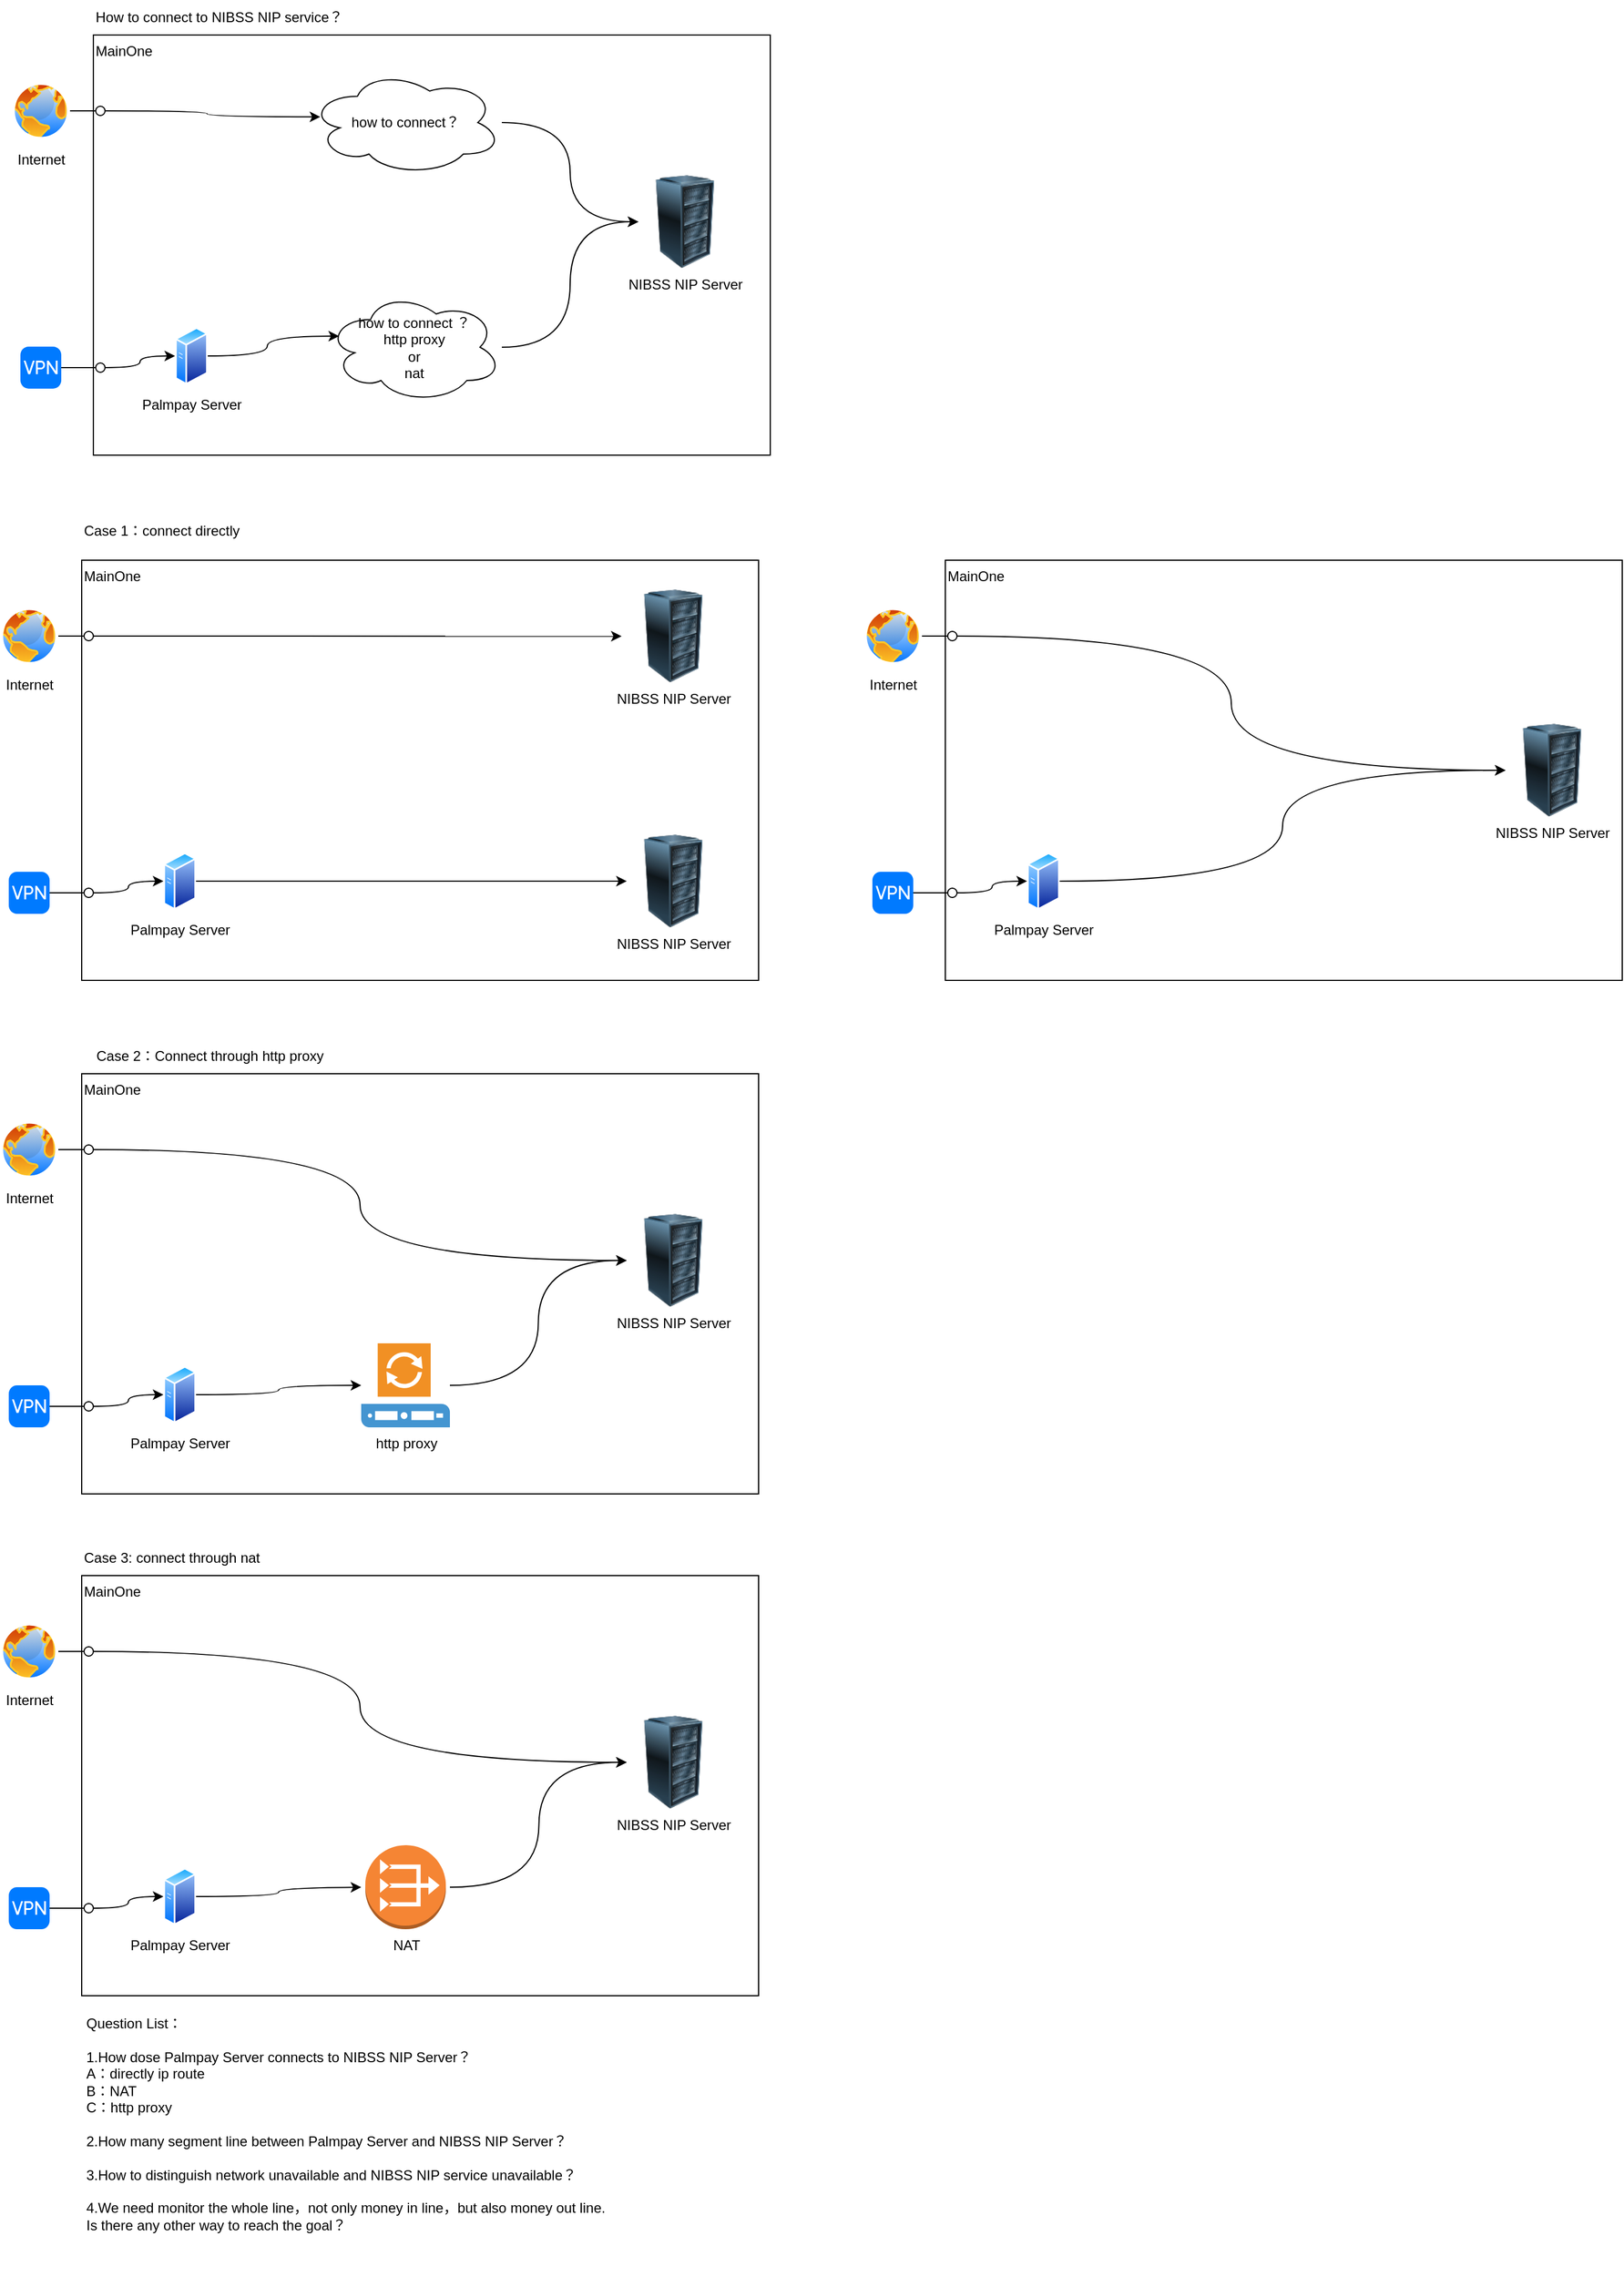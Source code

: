 <mxfile version="21.2.3" type="github">
  <diagram name="第 1 页" id="8qyMGJ87DmlZgQ9qgqyo">
    <mxGraphModel dx="775" dy="430" grid="1" gridSize="10" guides="1" tooltips="1" connect="1" arrows="1" fold="1" page="1" pageScale="1" pageWidth="827" pageHeight="1169" math="0" shadow="0">
      <root>
        <mxCell id="0" />
        <mxCell id="1" parent="0" />
        <mxCell id="6cx3cl8xf1TaEpaAPbhR-8" value="MainOne" style="rounded=0;whiteSpace=wrap;html=1;verticalAlign=top;align=left;" vertex="1" parent="1">
          <mxGeometry x="360" y="370" width="580" height="360" as="geometry" />
        </mxCell>
        <mxCell id="6cx3cl8xf1TaEpaAPbhR-3" value="" style="endArrow=none;html=1;rounded=0;align=center;verticalAlign=top;endFill=0;labelBackgroundColor=none;endSize=2;" edge="1" target="6cx3cl8xf1TaEpaAPbhR-4" parent="1">
          <mxGeometry relative="1" as="geometry">
            <mxPoint x="330" y="434.973" as="sourcePoint" />
          </mxGeometry>
        </mxCell>
        <mxCell id="6cx3cl8xf1TaEpaAPbhR-19" style="edgeStyle=orthogonalEdgeStyle;rounded=0;orthogonalLoop=1;jettySize=auto;html=1;entryX=0.057;entryY=0.446;entryDx=0;entryDy=0;entryPerimeter=0;curved=1;" edge="1" parent="1" source="6cx3cl8xf1TaEpaAPbhR-4" target="6cx3cl8xf1TaEpaAPbhR-18">
          <mxGeometry relative="1" as="geometry" />
        </mxCell>
        <mxCell id="6cx3cl8xf1TaEpaAPbhR-4" value="" style="ellipse;html=1;fontSize=11;align=center;fillColor=none;points=[];aspect=fixed;resizable=0;verticalAlign=bottom;labelPosition=center;verticalLabelPosition=top;flipH=1;" vertex="1" parent="1">
          <mxGeometry x="362" y="431" width="8" height="8" as="geometry" />
        </mxCell>
        <mxCell id="6cx3cl8xf1TaEpaAPbhR-16" style="edgeStyle=orthogonalEdgeStyle;rounded=0;orthogonalLoop=1;jettySize=auto;html=1;entryX=0.07;entryY=0.4;entryDx=0;entryDy=0;entryPerimeter=0;curved=1;" edge="1" parent="1" source="6cx3cl8xf1TaEpaAPbhR-6" target="6cx3cl8xf1TaEpaAPbhR-15">
          <mxGeometry relative="1" as="geometry" />
        </mxCell>
        <mxCell id="6cx3cl8xf1TaEpaAPbhR-6" value="Palmpay Server" style="image;aspect=fixed;perimeter=ellipsePerimeter;html=1;align=center;shadow=0;dashed=0;spacingTop=3;image=img/lib/active_directory/generic_server.svg;" vertex="1" parent="1">
          <mxGeometry x="430" y="620" width="28.0" height="50" as="geometry" />
        </mxCell>
        <mxCell id="6cx3cl8xf1TaEpaAPbhR-7" value="NIBSS NIP Server" style="image;html=1;image=img/lib/clip_art/computers/Server_Rack_128x128.png" vertex="1" parent="1">
          <mxGeometry x="827" y="490" width="80" height="80" as="geometry" />
        </mxCell>
        <mxCell id="6cx3cl8xf1TaEpaAPbhR-11" value="" style="endArrow=none;html=1;rounded=0;align=center;verticalAlign=top;endFill=0;labelBackgroundColor=none;endSize=2;" edge="1" parent="1" target="6cx3cl8xf1TaEpaAPbhR-12">
          <mxGeometry relative="1" as="geometry">
            <mxPoint x="330" y="654.973" as="sourcePoint" />
          </mxGeometry>
        </mxCell>
        <mxCell id="6cx3cl8xf1TaEpaAPbhR-13" style="edgeStyle=orthogonalEdgeStyle;rounded=0;orthogonalLoop=1;jettySize=auto;html=1;entryX=0;entryY=0.5;entryDx=0;entryDy=0;curved=1;" edge="1" parent="1" source="6cx3cl8xf1TaEpaAPbhR-12" target="6cx3cl8xf1TaEpaAPbhR-6">
          <mxGeometry relative="1" as="geometry" />
        </mxCell>
        <mxCell id="6cx3cl8xf1TaEpaAPbhR-12" value="" style="ellipse;html=1;fontSize=11;align=center;fillColor=none;points=[];aspect=fixed;resizable=0;verticalAlign=bottom;labelPosition=center;verticalLabelPosition=top;flipH=1;" vertex="1" parent="1">
          <mxGeometry x="362" y="651" width="8" height="8" as="geometry" />
        </mxCell>
        <mxCell id="6cx3cl8xf1TaEpaAPbhR-17" style="edgeStyle=orthogonalEdgeStyle;rounded=0;orthogonalLoop=1;jettySize=auto;html=1;entryX=0;entryY=0.5;entryDx=0;entryDy=0;curved=1;" edge="1" parent="1" source="6cx3cl8xf1TaEpaAPbhR-15" target="6cx3cl8xf1TaEpaAPbhR-7">
          <mxGeometry relative="1" as="geometry" />
        </mxCell>
        <mxCell id="6cx3cl8xf1TaEpaAPbhR-15" value="how to connect ？&lt;br&gt;http proxy&lt;br&gt;or&lt;br&gt;nat" style="ellipse;shape=cloud;whiteSpace=wrap;html=1;" vertex="1" parent="1">
          <mxGeometry x="560" y="590" width="150" height="95" as="geometry" />
        </mxCell>
        <mxCell id="6cx3cl8xf1TaEpaAPbhR-20" style="edgeStyle=orthogonalEdgeStyle;rounded=0;orthogonalLoop=1;jettySize=auto;html=1;entryX=0;entryY=0.5;entryDx=0;entryDy=0;curved=1;" edge="1" parent="1" source="6cx3cl8xf1TaEpaAPbhR-18" target="6cx3cl8xf1TaEpaAPbhR-7">
          <mxGeometry relative="1" as="geometry" />
        </mxCell>
        <mxCell id="6cx3cl8xf1TaEpaAPbhR-18" value="how to connect？" style="ellipse;shape=cloud;whiteSpace=wrap;html=1;" vertex="1" parent="1">
          <mxGeometry x="545" y="400" width="165" height="90" as="geometry" />
        </mxCell>
        <mxCell id="6cx3cl8xf1TaEpaAPbhR-21" value="Internet" style="image;aspect=fixed;perimeter=ellipsePerimeter;html=1;align=center;shadow=0;dashed=0;spacingTop=3;image=img/lib/active_directory/internet_globe.svg;" vertex="1" parent="1">
          <mxGeometry x="290" y="410" width="50" height="50" as="geometry" />
        </mxCell>
        <mxCell id="6cx3cl8xf1TaEpaAPbhR-22" value="" style="html=1;strokeWidth=1;shadow=0;dashed=0;shape=mxgraph.ios7.misc.vpn;fillColor=#007AFF;strokeColor=none;buttonText=;strokeColor2=#222222;fontColor=#222222;fontSize=8;verticalLabelPosition=bottom;verticalAlign=top;align=center;sketch=0;" vertex="1" parent="1">
          <mxGeometry x="297.5" y="637" width="35" height="36" as="geometry" />
        </mxCell>
        <mxCell id="6cx3cl8xf1TaEpaAPbhR-23" value="MainOne" style="rounded=0;whiteSpace=wrap;html=1;verticalAlign=top;align=left;" vertex="1" parent="1">
          <mxGeometry x="350" y="820" width="580" height="360" as="geometry" />
        </mxCell>
        <mxCell id="6cx3cl8xf1TaEpaAPbhR-24" value="" style="endArrow=none;html=1;rounded=0;align=center;verticalAlign=top;endFill=0;labelBackgroundColor=none;endSize=2;" edge="1" parent="1" target="6cx3cl8xf1TaEpaAPbhR-26">
          <mxGeometry relative="1" as="geometry">
            <mxPoint x="320" y="884.973" as="sourcePoint" />
          </mxGeometry>
        </mxCell>
        <mxCell id="6cx3cl8xf1TaEpaAPbhR-25" style="edgeStyle=orthogonalEdgeStyle;rounded=0;orthogonalLoop=1;jettySize=auto;html=1;entryX=-0.055;entryY=0.502;entryDx=0;entryDy=0;entryPerimeter=0;curved=1;" edge="1" parent="1" source="6cx3cl8xf1TaEpaAPbhR-26" target="6cx3cl8xf1TaEpaAPbhR-39">
          <mxGeometry relative="1" as="geometry">
            <mxPoint x="544.405" y="890.14" as="targetPoint" />
          </mxGeometry>
        </mxCell>
        <mxCell id="6cx3cl8xf1TaEpaAPbhR-26" value="" style="ellipse;html=1;fontSize=11;align=center;fillColor=none;points=[];aspect=fixed;resizable=0;verticalAlign=bottom;labelPosition=center;verticalLabelPosition=top;flipH=1;" vertex="1" parent="1">
          <mxGeometry x="352" y="881" width="8" height="8" as="geometry" />
        </mxCell>
        <mxCell id="6cx3cl8xf1TaEpaAPbhR-27" style="edgeStyle=orthogonalEdgeStyle;rounded=0;orthogonalLoop=1;jettySize=auto;html=1;entryX=0;entryY=0.5;entryDx=0;entryDy=0;curved=1;" edge="1" parent="1" source="6cx3cl8xf1TaEpaAPbhR-28" target="6cx3cl8xf1TaEpaAPbhR-29">
          <mxGeometry relative="1" as="geometry">
            <mxPoint x="560.5" y="1078" as="targetPoint" />
          </mxGeometry>
        </mxCell>
        <mxCell id="6cx3cl8xf1TaEpaAPbhR-28" value="Palmpay Server" style="image;aspect=fixed;perimeter=ellipsePerimeter;html=1;align=center;shadow=0;dashed=0;spacingTop=3;image=img/lib/active_directory/generic_server.svg;" vertex="1" parent="1">
          <mxGeometry x="420" y="1070" width="28.0" height="50" as="geometry" />
        </mxCell>
        <mxCell id="6cx3cl8xf1TaEpaAPbhR-29" value="NIBSS NIP Server" style="image;html=1;image=img/lib/clip_art/computers/Server_Rack_128x128.png" vertex="1" parent="1">
          <mxGeometry x="817" y="1055" width="80" height="80" as="geometry" />
        </mxCell>
        <mxCell id="6cx3cl8xf1TaEpaAPbhR-30" value="" style="endArrow=none;html=1;rounded=0;align=center;verticalAlign=top;endFill=0;labelBackgroundColor=none;endSize=2;" edge="1" parent="1" target="6cx3cl8xf1TaEpaAPbhR-32">
          <mxGeometry relative="1" as="geometry">
            <mxPoint x="320" y="1104.973" as="sourcePoint" />
          </mxGeometry>
        </mxCell>
        <mxCell id="6cx3cl8xf1TaEpaAPbhR-31" style="edgeStyle=orthogonalEdgeStyle;rounded=0;orthogonalLoop=1;jettySize=auto;html=1;entryX=0;entryY=0.5;entryDx=0;entryDy=0;curved=1;" edge="1" parent="1" source="6cx3cl8xf1TaEpaAPbhR-32" target="6cx3cl8xf1TaEpaAPbhR-28">
          <mxGeometry relative="1" as="geometry" />
        </mxCell>
        <mxCell id="6cx3cl8xf1TaEpaAPbhR-32" value="" style="ellipse;html=1;fontSize=11;align=center;fillColor=none;points=[];aspect=fixed;resizable=0;verticalAlign=bottom;labelPosition=center;verticalLabelPosition=top;flipH=1;" vertex="1" parent="1">
          <mxGeometry x="352" y="1101" width="8" height="8" as="geometry" />
        </mxCell>
        <mxCell id="6cx3cl8xf1TaEpaAPbhR-37" value="Internet" style="image;aspect=fixed;perimeter=ellipsePerimeter;html=1;align=center;shadow=0;dashed=0;spacingTop=3;image=img/lib/active_directory/internet_globe.svg;" vertex="1" parent="1">
          <mxGeometry x="280" y="860" width="50" height="50" as="geometry" />
        </mxCell>
        <mxCell id="6cx3cl8xf1TaEpaAPbhR-38" value="" style="html=1;strokeWidth=1;shadow=0;dashed=0;shape=mxgraph.ios7.misc.vpn;fillColor=#007AFF;strokeColor=none;buttonText=;strokeColor2=#222222;fontColor=#222222;fontSize=8;verticalLabelPosition=bottom;verticalAlign=top;align=center;sketch=0;" vertex="1" parent="1">
          <mxGeometry x="287.5" y="1087" width="35" height="36" as="geometry" />
        </mxCell>
        <mxCell id="6cx3cl8xf1TaEpaAPbhR-39" value="NIBSS NIP Server" style="image;html=1;image=img/lib/clip_art/computers/Server_Rack_128x128.png" vertex="1" parent="1">
          <mxGeometry x="817" y="845" width="80" height="80" as="geometry" />
        </mxCell>
        <mxCell id="6cx3cl8xf1TaEpaAPbhR-40" value="Case 1：connect directly" style="text;html=1;strokeColor=none;fillColor=none;align=left;verticalAlign=middle;whiteSpace=wrap;rounded=0;" vertex="1" parent="1">
          <mxGeometry x="350" y="780" width="210" height="30" as="geometry" />
        </mxCell>
        <mxCell id="6cx3cl8xf1TaEpaAPbhR-41" value="MainOne" style="rounded=0;whiteSpace=wrap;html=1;verticalAlign=top;align=left;" vertex="1" parent="1">
          <mxGeometry x="350" y="1260" width="580" height="360" as="geometry" />
        </mxCell>
        <mxCell id="6cx3cl8xf1TaEpaAPbhR-42" value="" style="endArrow=none;html=1;rounded=0;align=center;verticalAlign=top;endFill=0;labelBackgroundColor=none;endSize=2;" edge="1" parent="1" target="6cx3cl8xf1TaEpaAPbhR-44">
          <mxGeometry relative="1" as="geometry">
            <mxPoint x="320" y="1324.973" as="sourcePoint" />
          </mxGeometry>
        </mxCell>
        <mxCell id="6cx3cl8xf1TaEpaAPbhR-43" style="edgeStyle=orthogonalEdgeStyle;rounded=0;orthogonalLoop=1;jettySize=auto;html=1;entryX=0;entryY=0.5;entryDx=0;entryDy=0;curved=1;" edge="1" parent="1" source="6cx3cl8xf1TaEpaAPbhR-44" target="6cx3cl8xf1TaEpaAPbhR-47">
          <mxGeometry relative="1" as="geometry">
            <mxPoint x="544.405" y="1330.14" as="targetPoint" />
          </mxGeometry>
        </mxCell>
        <mxCell id="6cx3cl8xf1TaEpaAPbhR-44" value="" style="ellipse;html=1;fontSize=11;align=center;fillColor=none;points=[];aspect=fixed;resizable=0;verticalAlign=bottom;labelPosition=center;verticalLabelPosition=top;flipH=1;" vertex="1" parent="1">
          <mxGeometry x="352" y="1321" width="8" height="8" as="geometry" />
        </mxCell>
        <mxCell id="6cx3cl8xf1TaEpaAPbhR-45" style="edgeStyle=orthogonalEdgeStyle;rounded=0;orthogonalLoop=1;jettySize=auto;html=1;curved=1;" edge="1" parent="1" source="6cx3cl8xf1TaEpaAPbhR-46" target="6cx3cl8xf1TaEpaAPbhR-57">
          <mxGeometry relative="1" as="geometry">
            <mxPoint x="560.5" y="1518" as="targetPoint" />
          </mxGeometry>
        </mxCell>
        <mxCell id="6cx3cl8xf1TaEpaAPbhR-46" value="Palmpay Server" style="image;aspect=fixed;perimeter=ellipsePerimeter;html=1;align=center;shadow=0;dashed=0;spacingTop=3;image=img/lib/active_directory/generic_server.svg;" vertex="1" parent="1">
          <mxGeometry x="420" y="1510" width="28.0" height="50" as="geometry" />
        </mxCell>
        <mxCell id="6cx3cl8xf1TaEpaAPbhR-47" value="NIBSS NIP Server" style="image;html=1;image=img/lib/clip_art/computers/Server_Rack_128x128.png" vertex="1" parent="1">
          <mxGeometry x="817" y="1380" width="80" height="80" as="geometry" />
        </mxCell>
        <mxCell id="6cx3cl8xf1TaEpaAPbhR-48" value="" style="endArrow=none;html=1;rounded=0;align=center;verticalAlign=top;endFill=0;labelBackgroundColor=none;endSize=2;" edge="1" parent="1" target="6cx3cl8xf1TaEpaAPbhR-50">
          <mxGeometry relative="1" as="geometry">
            <mxPoint x="320" y="1544.973" as="sourcePoint" />
          </mxGeometry>
        </mxCell>
        <mxCell id="6cx3cl8xf1TaEpaAPbhR-49" style="edgeStyle=orthogonalEdgeStyle;rounded=0;orthogonalLoop=1;jettySize=auto;html=1;entryX=0;entryY=0.5;entryDx=0;entryDy=0;curved=1;" edge="1" parent="1" source="6cx3cl8xf1TaEpaAPbhR-50" target="6cx3cl8xf1TaEpaAPbhR-46">
          <mxGeometry relative="1" as="geometry" />
        </mxCell>
        <mxCell id="6cx3cl8xf1TaEpaAPbhR-50" value="" style="ellipse;html=1;fontSize=11;align=center;fillColor=none;points=[];aspect=fixed;resizable=0;verticalAlign=bottom;labelPosition=center;verticalLabelPosition=top;flipH=1;" vertex="1" parent="1">
          <mxGeometry x="352" y="1541" width="8" height="8" as="geometry" />
        </mxCell>
        <mxCell id="6cx3cl8xf1TaEpaAPbhR-51" style="edgeStyle=orthogonalEdgeStyle;rounded=0;orthogonalLoop=1;jettySize=auto;html=1;entryX=0;entryY=0.5;entryDx=0;entryDy=0;curved=1;" edge="1" parent="1" source="6cx3cl8xf1TaEpaAPbhR-57" target="6cx3cl8xf1TaEpaAPbhR-47">
          <mxGeometry relative="1" as="geometry">
            <mxPoint x="700.0" y="1527.514" as="sourcePoint" />
          </mxGeometry>
        </mxCell>
        <mxCell id="6cx3cl8xf1TaEpaAPbhR-55" value="Internet" style="image;aspect=fixed;perimeter=ellipsePerimeter;html=1;align=center;shadow=0;dashed=0;spacingTop=3;image=img/lib/active_directory/internet_globe.svg;" vertex="1" parent="1">
          <mxGeometry x="280" y="1300" width="50" height="50" as="geometry" />
        </mxCell>
        <mxCell id="6cx3cl8xf1TaEpaAPbhR-56" value="" style="html=1;strokeWidth=1;shadow=0;dashed=0;shape=mxgraph.ios7.misc.vpn;fillColor=#007AFF;strokeColor=none;buttonText=;strokeColor2=#222222;fontColor=#222222;fontSize=8;verticalLabelPosition=bottom;verticalAlign=top;align=center;sketch=0;" vertex="1" parent="1">
          <mxGeometry x="287.5" y="1527" width="35" height="36" as="geometry" />
        </mxCell>
        <mxCell id="6cx3cl8xf1TaEpaAPbhR-57" value="http proxy" style="shadow=0;dashed=0;html=1;strokeColor=none;fillColor=#4495D1;labelPosition=center;verticalLabelPosition=bottom;verticalAlign=top;align=center;outlineConnect=0;shape=mxgraph.veeam.proxy_server;" vertex="1" parent="1">
          <mxGeometry x="589.5" y="1491" width="76" height="72" as="geometry" />
        </mxCell>
        <mxCell id="6cx3cl8xf1TaEpaAPbhR-58" value="Case 2：Connect through http proxy" style="text;html=1;strokeColor=none;fillColor=none;align=center;verticalAlign=middle;whiteSpace=wrap;rounded=0;" vertex="1" parent="1">
          <mxGeometry x="350" y="1230" width="220" height="30" as="geometry" />
        </mxCell>
        <mxCell id="6cx3cl8xf1TaEpaAPbhR-59" value="MainOne" style="rounded=0;whiteSpace=wrap;html=1;verticalAlign=top;align=left;" vertex="1" parent="1">
          <mxGeometry x="350" y="1690" width="580" height="360" as="geometry" />
        </mxCell>
        <mxCell id="6cx3cl8xf1TaEpaAPbhR-60" value="" style="endArrow=none;html=1;rounded=0;align=center;verticalAlign=top;endFill=0;labelBackgroundColor=none;endSize=2;" edge="1" parent="1" target="6cx3cl8xf1TaEpaAPbhR-62">
          <mxGeometry relative="1" as="geometry">
            <mxPoint x="320" y="1754.973" as="sourcePoint" />
          </mxGeometry>
        </mxCell>
        <mxCell id="6cx3cl8xf1TaEpaAPbhR-61" style="edgeStyle=orthogonalEdgeStyle;rounded=0;orthogonalLoop=1;jettySize=auto;html=1;entryX=0;entryY=0.5;entryDx=0;entryDy=0;curved=1;" edge="1" parent="1" source="6cx3cl8xf1TaEpaAPbhR-62" target="6cx3cl8xf1TaEpaAPbhR-65">
          <mxGeometry relative="1" as="geometry">
            <mxPoint x="544.405" y="1760.14" as="targetPoint" />
          </mxGeometry>
        </mxCell>
        <mxCell id="6cx3cl8xf1TaEpaAPbhR-62" value="" style="ellipse;html=1;fontSize=11;align=center;fillColor=none;points=[];aspect=fixed;resizable=0;verticalAlign=bottom;labelPosition=center;verticalLabelPosition=top;flipH=1;" vertex="1" parent="1">
          <mxGeometry x="352" y="1751" width="8" height="8" as="geometry" />
        </mxCell>
        <mxCell id="6cx3cl8xf1TaEpaAPbhR-63" style="edgeStyle=orthogonalEdgeStyle;rounded=0;orthogonalLoop=1;jettySize=auto;html=1;curved=1;" edge="1" parent="1" source="6cx3cl8xf1TaEpaAPbhR-64">
          <mxGeometry relative="1" as="geometry">
            <mxPoint x="589.5" y="1957.027" as="targetPoint" />
          </mxGeometry>
        </mxCell>
        <mxCell id="6cx3cl8xf1TaEpaAPbhR-64" value="Palmpay Server" style="image;aspect=fixed;perimeter=ellipsePerimeter;html=1;align=center;shadow=0;dashed=0;spacingTop=3;image=img/lib/active_directory/generic_server.svg;" vertex="1" parent="1">
          <mxGeometry x="420" y="1940" width="28.0" height="50" as="geometry" />
        </mxCell>
        <mxCell id="6cx3cl8xf1TaEpaAPbhR-65" value="NIBSS NIP Server" style="image;html=1;image=img/lib/clip_art/computers/Server_Rack_128x128.png" vertex="1" parent="1">
          <mxGeometry x="817" y="1810" width="80" height="80" as="geometry" />
        </mxCell>
        <mxCell id="6cx3cl8xf1TaEpaAPbhR-66" value="" style="endArrow=none;html=1;rounded=0;align=center;verticalAlign=top;endFill=0;labelBackgroundColor=none;endSize=2;" edge="1" parent="1" target="6cx3cl8xf1TaEpaAPbhR-68">
          <mxGeometry relative="1" as="geometry">
            <mxPoint x="320" y="1974.973" as="sourcePoint" />
          </mxGeometry>
        </mxCell>
        <mxCell id="6cx3cl8xf1TaEpaAPbhR-67" style="edgeStyle=orthogonalEdgeStyle;rounded=0;orthogonalLoop=1;jettySize=auto;html=1;entryX=0;entryY=0.5;entryDx=0;entryDy=0;curved=1;" edge="1" parent="1" source="6cx3cl8xf1TaEpaAPbhR-68" target="6cx3cl8xf1TaEpaAPbhR-64">
          <mxGeometry relative="1" as="geometry" />
        </mxCell>
        <mxCell id="6cx3cl8xf1TaEpaAPbhR-68" value="" style="ellipse;html=1;fontSize=11;align=center;fillColor=none;points=[];aspect=fixed;resizable=0;verticalAlign=bottom;labelPosition=center;verticalLabelPosition=top;flipH=1;" vertex="1" parent="1">
          <mxGeometry x="352" y="1971" width="8" height="8" as="geometry" />
        </mxCell>
        <mxCell id="6cx3cl8xf1TaEpaAPbhR-69" style="edgeStyle=orthogonalEdgeStyle;rounded=0;orthogonalLoop=1;jettySize=auto;html=1;entryX=0;entryY=0.5;entryDx=0;entryDy=0;curved=1;" edge="1" parent="1" target="6cx3cl8xf1TaEpaAPbhR-65">
          <mxGeometry relative="1" as="geometry">
            <mxPoint x="665.5" y="1957.027" as="sourcePoint" />
          </mxGeometry>
        </mxCell>
        <mxCell id="6cx3cl8xf1TaEpaAPbhR-70" value="Internet" style="image;aspect=fixed;perimeter=ellipsePerimeter;html=1;align=center;shadow=0;dashed=0;spacingTop=3;image=img/lib/active_directory/internet_globe.svg;" vertex="1" parent="1">
          <mxGeometry x="280" y="1730" width="50" height="50" as="geometry" />
        </mxCell>
        <mxCell id="6cx3cl8xf1TaEpaAPbhR-71" value="" style="html=1;strokeWidth=1;shadow=0;dashed=0;shape=mxgraph.ios7.misc.vpn;fillColor=#007AFF;strokeColor=none;buttonText=;strokeColor2=#222222;fontColor=#222222;fontSize=8;verticalLabelPosition=bottom;verticalAlign=top;align=center;sketch=0;" vertex="1" parent="1">
          <mxGeometry x="287.5" y="1957" width="35" height="36" as="geometry" />
        </mxCell>
        <mxCell id="6cx3cl8xf1TaEpaAPbhR-73" value="Case 3: connect through nat" style="text;html=1;strokeColor=none;fillColor=none;align=left;verticalAlign=middle;whiteSpace=wrap;rounded=0;" vertex="1" parent="1">
          <mxGeometry x="350" y="1660" width="280" height="30" as="geometry" />
        </mxCell>
        <mxCell id="6cx3cl8xf1TaEpaAPbhR-74" value="NAT" style="outlineConnect=0;dashed=0;verticalLabelPosition=bottom;verticalAlign=top;align=center;html=1;shape=mxgraph.aws3.vpc_nat_gateway;fillColor=#F58534;gradientColor=none;" vertex="1" parent="1">
          <mxGeometry x="593" y="1921" width="69" height="72" as="geometry" />
        </mxCell>
        <mxCell id="6cx3cl8xf1TaEpaAPbhR-75" value="MainOne" style="rounded=0;whiteSpace=wrap;html=1;verticalAlign=top;align=left;" vertex="1" parent="1">
          <mxGeometry x="1090" y="820" width="580" height="360" as="geometry" />
        </mxCell>
        <mxCell id="6cx3cl8xf1TaEpaAPbhR-76" value="" style="endArrow=none;html=1;rounded=0;align=center;verticalAlign=top;endFill=0;labelBackgroundColor=none;endSize=2;" edge="1" parent="1" target="6cx3cl8xf1TaEpaAPbhR-78">
          <mxGeometry relative="1" as="geometry">
            <mxPoint x="1060" y="884.973" as="sourcePoint" />
          </mxGeometry>
        </mxCell>
        <mxCell id="6cx3cl8xf1TaEpaAPbhR-77" style="edgeStyle=orthogonalEdgeStyle;rounded=0;orthogonalLoop=1;jettySize=auto;html=1;entryX=0;entryY=0.5;entryDx=0;entryDy=0;curved=1;" edge="1" parent="1" source="6cx3cl8xf1TaEpaAPbhR-78" target="6cx3cl8xf1TaEpaAPbhR-81">
          <mxGeometry relative="1" as="geometry">
            <mxPoint x="1552.6" y="885.16" as="targetPoint" />
          </mxGeometry>
        </mxCell>
        <mxCell id="6cx3cl8xf1TaEpaAPbhR-78" value="" style="ellipse;html=1;fontSize=11;align=center;fillColor=none;points=[];aspect=fixed;resizable=0;verticalAlign=bottom;labelPosition=center;verticalLabelPosition=top;flipH=1;" vertex="1" parent="1">
          <mxGeometry x="1092" y="881" width="8" height="8" as="geometry" />
        </mxCell>
        <mxCell id="6cx3cl8xf1TaEpaAPbhR-79" style="edgeStyle=orthogonalEdgeStyle;rounded=0;orthogonalLoop=1;jettySize=auto;html=1;entryX=0;entryY=0.5;entryDx=0;entryDy=0;curved=1;" edge="1" parent="1" source="6cx3cl8xf1TaEpaAPbhR-80" target="6cx3cl8xf1TaEpaAPbhR-81">
          <mxGeometry relative="1" as="geometry">
            <mxPoint x="1300.5" y="1078" as="targetPoint" />
          </mxGeometry>
        </mxCell>
        <mxCell id="6cx3cl8xf1TaEpaAPbhR-80" value="Palmpay Server" style="image;aspect=fixed;perimeter=ellipsePerimeter;html=1;align=center;shadow=0;dashed=0;spacingTop=3;image=img/lib/active_directory/generic_server.svg;" vertex="1" parent="1">
          <mxGeometry x="1160" y="1070" width="28.0" height="50" as="geometry" />
        </mxCell>
        <mxCell id="6cx3cl8xf1TaEpaAPbhR-81" value="NIBSS NIP Server" style="image;html=1;image=img/lib/clip_art/computers/Server_Rack_128x128.png" vertex="1" parent="1">
          <mxGeometry x="1570" y="960" width="80" height="80" as="geometry" />
        </mxCell>
        <mxCell id="6cx3cl8xf1TaEpaAPbhR-82" value="" style="endArrow=none;html=1;rounded=0;align=center;verticalAlign=top;endFill=0;labelBackgroundColor=none;endSize=2;" edge="1" parent="1" target="6cx3cl8xf1TaEpaAPbhR-84">
          <mxGeometry relative="1" as="geometry">
            <mxPoint x="1060" y="1104.973" as="sourcePoint" />
          </mxGeometry>
        </mxCell>
        <mxCell id="6cx3cl8xf1TaEpaAPbhR-83" style="edgeStyle=orthogonalEdgeStyle;rounded=0;orthogonalLoop=1;jettySize=auto;html=1;entryX=0;entryY=0.5;entryDx=0;entryDy=0;curved=1;" edge="1" parent="1" source="6cx3cl8xf1TaEpaAPbhR-84" target="6cx3cl8xf1TaEpaAPbhR-80">
          <mxGeometry relative="1" as="geometry" />
        </mxCell>
        <mxCell id="6cx3cl8xf1TaEpaAPbhR-84" value="" style="ellipse;html=1;fontSize=11;align=center;fillColor=none;points=[];aspect=fixed;resizable=0;verticalAlign=bottom;labelPosition=center;verticalLabelPosition=top;flipH=1;" vertex="1" parent="1">
          <mxGeometry x="1092" y="1101" width="8" height="8" as="geometry" />
        </mxCell>
        <mxCell id="6cx3cl8xf1TaEpaAPbhR-85" value="Internet" style="image;aspect=fixed;perimeter=ellipsePerimeter;html=1;align=center;shadow=0;dashed=0;spacingTop=3;image=img/lib/active_directory/internet_globe.svg;" vertex="1" parent="1">
          <mxGeometry x="1020" y="860" width="50" height="50" as="geometry" />
        </mxCell>
        <mxCell id="6cx3cl8xf1TaEpaAPbhR-86" value="" style="html=1;strokeWidth=1;shadow=0;dashed=0;shape=mxgraph.ios7.misc.vpn;fillColor=#007AFF;strokeColor=none;buttonText=;strokeColor2=#222222;fontColor=#222222;fontSize=8;verticalLabelPosition=bottom;verticalAlign=top;align=center;sketch=0;" vertex="1" parent="1">
          <mxGeometry x="1027.5" y="1087" width="35" height="36" as="geometry" />
        </mxCell>
        <mxCell id="6cx3cl8xf1TaEpaAPbhR-89" value="How to connect to NIBSS NIP service？" style="text;html=1;strokeColor=none;fillColor=none;align=left;verticalAlign=middle;whiteSpace=wrap;rounded=0;" vertex="1" parent="1">
          <mxGeometry x="360" y="340" width="290" height="30" as="geometry" />
        </mxCell>
        <mxCell id="6cx3cl8xf1TaEpaAPbhR-90" value="Question List：&lt;br&gt;&lt;br&gt;1.How dose Palmpay Server connects to NIBSS NIP Server？&lt;br&gt;A：directly ip route&lt;br&gt;B：NAT&lt;br&gt;C：http proxy&lt;br&gt;&lt;br&gt;2.How many segment line between Palmpay Server and NIBSS NIP Server？&lt;br&gt;&lt;br&gt;3.How to distinguish network unavailable and NIBSS NIP service unavailable？&lt;br&gt;&lt;br&gt;4.We need monitor the whole line，not only money in line，but also money out line.&lt;br&gt;Is there any other way to reach the goal？" style="text;html=1;strokeColor=none;fillColor=none;align=left;verticalAlign=top;whiteSpace=wrap;rounded=0;" vertex="1" parent="1">
          <mxGeometry x="352" y="2060" width="538" height="230" as="geometry" />
        </mxCell>
      </root>
    </mxGraphModel>
  </diagram>
</mxfile>
